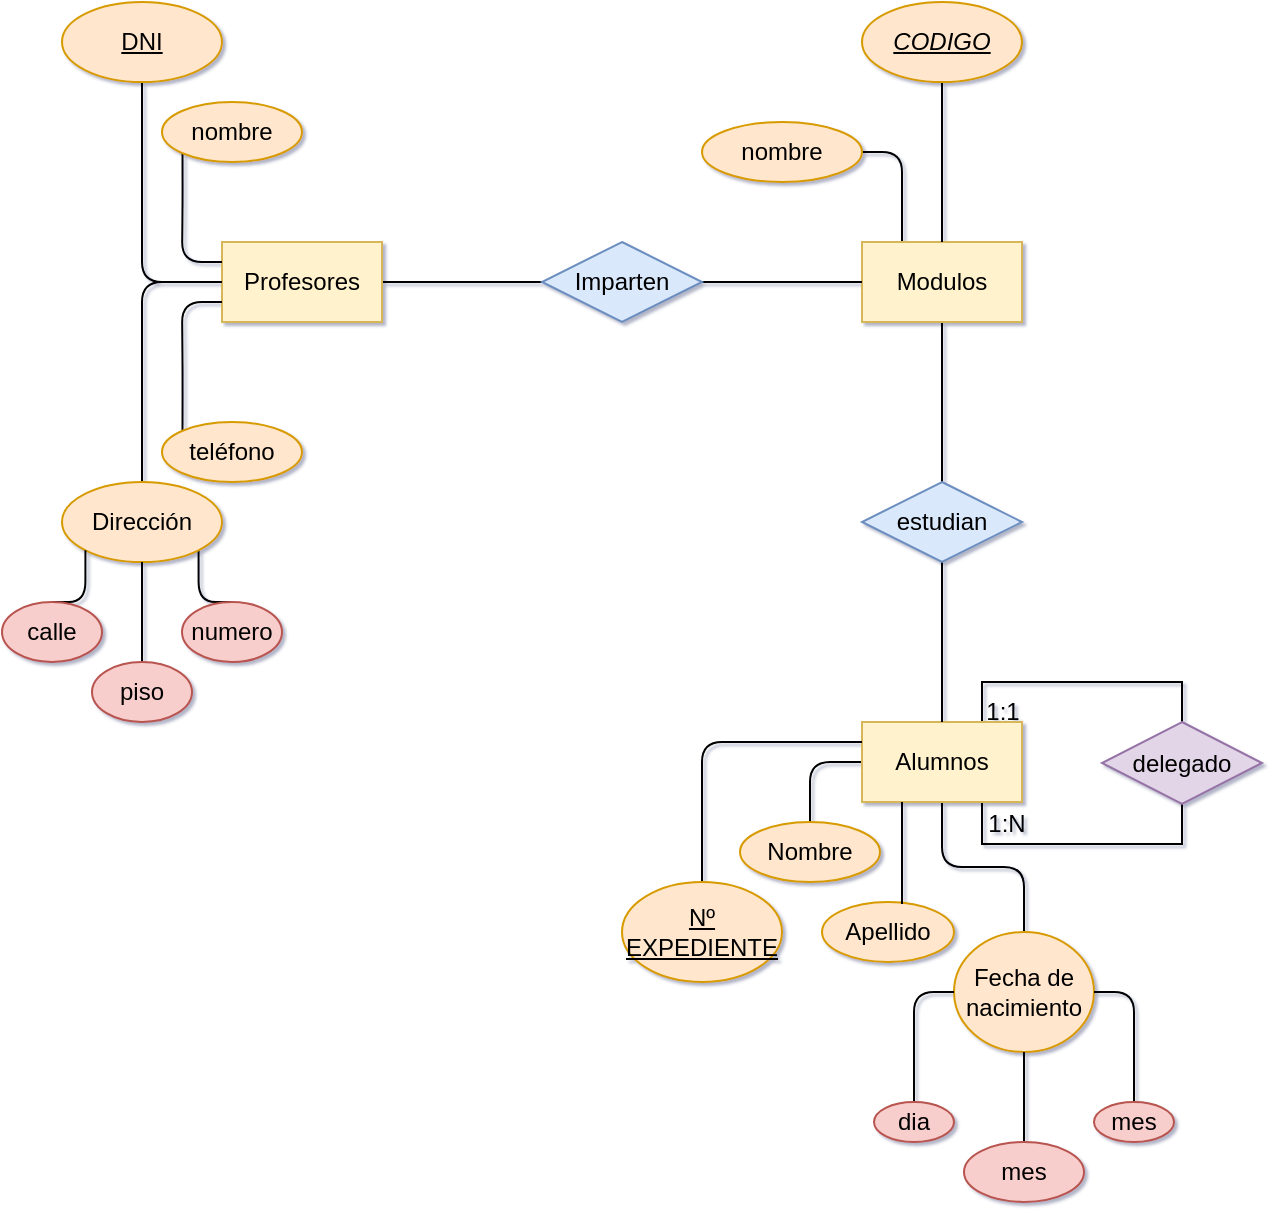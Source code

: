 <mxfile version="21.8.2" type="github">
  <diagram name="Página-1" id="9iKefRgzoaWXkJtxmQeY">
    <mxGraphModel dx="1434" dy="795" grid="1" gridSize="10" guides="1" tooltips="1" connect="1" arrows="1" fold="1" page="1" pageScale="1" pageWidth="827" pageHeight="1169" background="none" math="0" shadow="1">
      <root>
        <mxCell id="0" />
        <mxCell id="1" parent="0" />
        <mxCell id="MBplnj_kiB30Vxkk3hCD-37" style="edgeStyle=orthogonalEdgeStyle;rounded=1;orthogonalLoop=1;jettySize=auto;html=1;exitX=0;exitY=0.5;exitDx=0;exitDy=0;entryX=0.5;entryY=0;entryDx=0;entryDy=0;endArrow=none;endFill=0;" edge="1" parent="1" source="MBplnj_kiB30Vxkk3hCD-1" target="MBplnj_kiB30Vxkk3hCD-34">
          <mxGeometry relative="1" as="geometry" />
        </mxCell>
        <mxCell id="MBplnj_kiB30Vxkk3hCD-41" style="edgeStyle=orthogonalEdgeStyle;rounded=1;orthogonalLoop=1;jettySize=auto;html=1;exitX=0.5;exitY=1;exitDx=0;exitDy=0;entryX=0.5;entryY=0;entryDx=0;entryDy=0;endArrow=none;endFill=0;" edge="1" parent="1" source="MBplnj_kiB30Vxkk3hCD-1" target="MBplnj_kiB30Vxkk3hCD-40">
          <mxGeometry relative="1" as="geometry" />
        </mxCell>
        <mxCell id="MBplnj_kiB30Vxkk3hCD-49" style="edgeStyle=orthogonalEdgeStyle;rounded=0;orthogonalLoop=1;jettySize=auto;html=1;exitX=0.75;exitY=0;exitDx=0;exitDy=0;entryX=0.5;entryY=0;entryDx=0;entryDy=0;endArrow=none;endFill=0;" edge="1" parent="1" source="MBplnj_kiB30Vxkk3hCD-1" target="MBplnj_kiB30Vxkk3hCD-48">
          <mxGeometry relative="1" as="geometry" />
        </mxCell>
        <mxCell id="MBplnj_kiB30Vxkk3hCD-50" style="edgeStyle=orthogonalEdgeStyle;rounded=0;orthogonalLoop=1;jettySize=auto;html=1;exitX=0.75;exitY=1;exitDx=0;exitDy=0;entryX=0.5;entryY=1;entryDx=0;entryDy=0;endArrow=none;endFill=0;" edge="1" parent="1" source="MBplnj_kiB30Vxkk3hCD-1" target="MBplnj_kiB30Vxkk3hCD-48">
          <mxGeometry relative="1" as="geometry" />
        </mxCell>
        <mxCell id="MBplnj_kiB30Vxkk3hCD-1" value="Alumnos" style="rounded=0;whiteSpace=wrap;html=1;fillColor=#fff2cc;strokeColor=#d6b656;" vertex="1" parent="1">
          <mxGeometry x="440" y="480" width="80" height="40" as="geometry" />
        </mxCell>
        <mxCell id="MBplnj_kiB30Vxkk3hCD-5" style="edgeStyle=orthogonalEdgeStyle;rounded=0;orthogonalLoop=1;jettySize=auto;html=1;exitX=1;exitY=0.5;exitDx=0;exitDy=0;entryX=0;entryY=0.5;entryDx=0;entryDy=0;endArrow=none;endFill=0;" edge="1" parent="1" source="MBplnj_kiB30Vxkk3hCD-2" target="MBplnj_kiB30Vxkk3hCD-4">
          <mxGeometry relative="1" as="geometry" />
        </mxCell>
        <mxCell id="MBplnj_kiB30Vxkk3hCD-2" value="&lt;div&gt;Profesores&lt;/div&gt;" style="rounded=0;whiteSpace=wrap;html=1;fillColor=#fff2cc;strokeColor=#d6b656;" vertex="1" parent="1">
          <mxGeometry x="120" y="240" width="80" height="40" as="geometry" />
        </mxCell>
        <mxCell id="MBplnj_kiB30Vxkk3hCD-8" style="edgeStyle=orthogonalEdgeStyle;rounded=0;orthogonalLoop=1;jettySize=auto;html=1;exitX=0.5;exitY=1;exitDx=0;exitDy=0;entryX=0.5;entryY=0;entryDx=0;entryDy=0;endArrow=none;endFill=0;" edge="1" parent="1" source="MBplnj_kiB30Vxkk3hCD-3" target="MBplnj_kiB30Vxkk3hCD-7">
          <mxGeometry relative="1" as="geometry" />
        </mxCell>
        <mxCell id="MBplnj_kiB30Vxkk3hCD-31" style="edgeStyle=orthogonalEdgeStyle;orthogonalLoop=1;jettySize=auto;html=1;exitX=0.25;exitY=0;exitDx=0;exitDy=0;entryX=1;entryY=0.5;entryDx=0;entryDy=0;endArrow=none;endFill=0;rounded=1;" edge="1" parent="1" source="MBplnj_kiB30Vxkk3hCD-3" target="MBplnj_kiB30Vxkk3hCD-30">
          <mxGeometry relative="1" as="geometry" />
        </mxCell>
        <mxCell id="MBplnj_kiB30Vxkk3hCD-3" value="&lt;div&gt;Modulos&lt;/div&gt;" style="rounded=0;whiteSpace=wrap;html=1;fillColor=#fff2cc;strokeColor=#d6b656;" vertex="1" parent="1">
          <mxGeometry x="440" y="240" width="80" height="40" as="geometry" />
        </mxCell>
        <mxCell id="MBplnj_kiB30Vxkk3hCD-6" style="edgeStyle=orthogonalEdgeStyle;rounded=0;orthogonalLoop=1;jettySize=auto;html=1;exitX=1;exitY=0.5;exitDx=0;exitDy=0;endArrow=none;endFill=0;" edge="1" parent="1" source="MBplnj_kiB30Vxkk3hCD-4" target="MBplnj_kiB30Vxkk3hCD-3">
          <mxGeometry relative="1" as="geometry" />
        </mxCell>
        <mxCell id="MBplnj_kiB30Vxkk3hCD-4" value="Imparten" style="rhombus;whiteSpace=wrap;html=1;fillColor=#dae8fc;strokeColor=#6c8ebf;" vertex="1" parent="1">
          <mxGeometry x="280" y="240" width="80" height="40" as="geometry" />
        </mxCell>
        <mxCell id="MBplnj_kiB30Vxkk3hCD-9" style="edgeStyle=orthogonalEdgeStyle;rounded=0;orthogonalLoop=1;jettySize=auto;html=1;exitX=0.5;exitY=1;exitDx=0;exitDy=0;entryX=0.5;entryY=0;entryDx=0;entryDy=0;endArrow=none;endFill=0;" edge="1" parent="1" source="MBplnj_kiB30Vxkk3hCD-7" target="MBplnj_kiB30Vxkk3hCD-1">
          <mxGeometry relative="1" as="geometry" />
        </mxCell>
        <mxCell id="MBplnj_kiB30Vxkk3hCD-7" value="estudian" style="rhombus;whiteSpace=wrap;html=1;fillColor=#dae8fc;strokeColor=#6c8ebf;" vertex="1" parent="1">
          <mxGeometry x="440" y="360" width="80" height="40" as="geometry" />
        </mxCell>
        <mxCell id="MBplnj_kiB30Vxkk3hCD-11" style="edgeStyle=orthogonalEdgeStyle;rounded=1;orthogonalLoop=1;jettySize=auto;html=1;exitX=0.5;exitY=1;exitDx=0;exitDy=0;entryX=0;entryY=0.5;entryDx=0;entryDy=0;endArrow=none;endFill=0;" edge="1" parent="1" source="MBplnj_kiB30Vxkk3hCD-10" target="MBplnj_kiB30Vxkk3hCD-2">
          <mxGeometry relative="1" as="geometry" />
        </mxCell>
        <mxCell id="MBplnj_kiB30Vxkk3hCD-10" value="&lt;u&gt;DNI&lt;/u&gt;" style="ellipse;whiteSpace=wrap;html=1;fillColor=#ffe6cc;strokeColor=#d79b00;" vertex="1" parent="1">
          <mxGeometry x="40" y="120" width="80" height="40" as="geometry" />
        </mxCell>
        <mxCell id="MBplnj_kiB30Vxkk3hCD-13" style="edgeStyle=orthogonalEdgeStyle;rounded=1;orthogonalLoop=1;jettySize=auto;html=1;exitX=0;exitY=1;exitDx=0;exitDy=0;entryX=0;entryY=0.25;entryDx=0;entryDy=0;endArrow=none;endFill=0;" edge="1" parent="1" source="MBplnj_kiB30Vxkk3hCD-12" target="MBplnj_kiB30Vxkk3hCD-2">
          <mxGeometry relative="1" as="geometry" />
        </mxCell>
        <mxCell id="MBplnj_kiB30Vxkk3hCD-12" value="nombre" style="ellipse;whiteSpace=wrap;html=1;fillColor=#ffe6cc;strokeColor=#d79b00;" vertex="1" parent="1">
          <mxGeometry x="90" y="170" width="70" height="30" as="geometry" />
        </mxCell>
        <mxCell id="MBplnj_kiB30Vxkk3hCD-18" style="edgeStyle=orthogonalEdgeStyle;rounded=1;orthogonalLoop=1;jettySize=auto;html=1;exitX=0.5;exitY=0;exitDx=0;exitDy=0;entryX=0;entryY=0.5;entryDx=0;entryDy=0;endArrow=none;endFill=0;" edge="1" parent="1" source="MBplnj_kiB30Vxkk3hCD-15" target="MBplnj_kiB30Vxkk3hCD-2">
          <mxGeometry relative="1" as="geometry" />
        </mxCell>
        <mxCell id="MBplnj_kiB30Vxkk3hCD-25" style="edgeStyle=orthogonalEdgeStyle;rounded=1;orthogonalLoop=1;jettySize=auto;html=1;exitX=1;exitY=1;exitDx=0;exitDy=0;endArrow=none;endFill=0;" edge="1" parent="1" source="MBplnj_kiB30Vxkk3hCD-15" target="MBplnj_kiB30Vxkk3hCD-22">
          <mxGeometry relative="1" as="geometry" />
        </mxCell>
        <mxCell id="MBplnj_kiB30Vxkk3hCD-15" value="Dirección" style="ellipse;whiteSpace=wrap;html=1;fillColor=#ffe6cc;strokeColor=#d79b00;" vertex="1" parent="1">
          <mxGeometry x="40" y="360" width="80" height="40" as="geometry" />
        </mxCell>
        <mxCell id="MBplnj_kiB30Vxkk3hCD-20" style="edgeStyle=orthogonalEdgeStyle;rounded=1;orthogonalLoop=1;jettySize=auto;html=1;exitX=0;exitY=0;exitDx=0;exitDy=0;entryX=0;entryY=0.75;entryDx=0;entryDy=0;endArrow=none;endFill=0;" edge="1" parent="1" source="MBplnj_kiB30Vxkk3hCD-19" target="MBplnj_kiB30Vxkk3hCD-2">
          <mxGeometry relative="1" as="geometry" />
        </mxCell>
        <mxCell id="MBplnj_kiB30Vxkk3hCD-19" value="teléfono" style="ellipse;whiteSpace=wrap;html=1;fillColor=#ffe6cc;strokeColor=#d79b00;" vertex="1" parent="1">
          <mxGeometry x="90" y="330" width="70" height="30" as="geometry" />
        </mxCell>
        <mxCell id="MBplnj_kiB30Vxkk3hCD-24" style="edgeStyle=orthogonalEdgeStyle;rounded=1;orthogonalLoop=1;jettySize=auto;html=1;exitX=0.5;exitY=0;exitDx=0;exitDy=0;entryX=0;entryY=1;entryDx=0;entryDy=0;endArrow=none;endFill=0;" edge="1" parent="1" source="MBplnj_kiB30Vxkk3hCD-21" target="MBplnj_kiB30Vxkk3hCD-15">
          <mxGeometry relative="1" as="geometry" />
        </mxCell>
        <mxCell id="MBplnj_kiB30Vxkk3hCD-21" value="calle" style="ellipse;whiteSpace=wrap;html=1;fillColor=#f8cecc;strokeColor=#b85450;" vertex="1" parent="1">
          <mxGeometry x="10" y="420" width="50" height="30" as="geometry" />
        </mxCell>
        <mxCell id="MBplnj_kiB30Vxkk3hCD-22" value="&lt;div&gt;numero&lt;/div&gt;" style="ellipse;whiteSpace=wrap;html=1;fillColor=#f8cecc;strokeColor=#b85450;" vertex="1" parent="1">
          <mxGeometry x="100" y="420" width="50" height="30" as="geometry" />
        </mxCell>
        <mxCell id="MBplnj_kiB30Vxkk3hCD-27" style="edgeStyle=orthogonalEdgeStyle;rounded=0;orthogonalLoop=1;jettySize=auto;html=1;exitX=0.5;exitY=0;exitDx=0;exitDy=0;entryX=0.5;entryY=1;entryDx=0;entryDy=0;endArrow=none;endFill=0;" edge="1" parent="1" source="MBplnj_kiB30Vxkk3hCD-26" target="MBplnj_kiB30Vxkk3hCD-15">
          <mxGeometry relative="1" as="geometry" />
        </mxCell>
        <mxCell id="MBplnj_kiB30Vxkk3hCD-26" value="piso" style="ellipse;whiteSpace=wrap;html=1;fillColor=#f8cecc;strokeColor=#b85450;" vertex="1" parent="1">
          <mxGeometry x="55" y="450" width="50" height="30" as="geometry" />
        </mxCell>
        <mxCell id="MBplnj_kiB30Vxkk3hCD-29" style="edgeStyle=orthogonalEdgeStyle;rounded=0;orthogonalLoop=1;jettySize=auto;html=1;exitX=0.5;exitY=1;exitDx=0;exitDy=0;endArrow=none;endFill=0;" edge="1" parent="1" source="MBplnj_kiB30Vxkk3hCD-28" target="MBplnj_kiB30Vxkk3hCD-3">
          <mxGeometry relative="1" as="geometry" />
        </mxCell>
        <mxCell id="MBplnj_kiB30Vxkk3hCD-28" value="&lt;i&gt;&lt;u&gt;CODIGO&lt;/u&gt;&lt;/i&gt;" style="ellipse;whiteSpace=wrap;html=1;fillColor=#ffe6cc;strokeColor=#d79b00;" vertex="1" parent="1">
          <mxGeometry x="440" y="120" width="80" height="40" as="geometry" />
        </mxCell>
        <mxCell id="MBplnj_kiB30Vxkk3hCD-30" value="nombre" style="ellipse;whiteSpace=wrap;html=1;fillColor=#ffe6cc;strokeColor=#d79b00;" vertex="1" parent="1">
          <mxGeometry x="360" y="180" width="80" height="30" as="geometry" />
        </mxCell>
        <mxCell id="MBplnj_kiB30Vxkk3hCD-33" style="edgeStyle=orthogonalEdgeStyle;rounded=1;orthogonalLoop=1;jettySize=auto;html=1;exitX=0.5;exitY=0;exitDx=0;exitDy=0;entryX=0;entryY=0.25;entryDx=0;entryDy=0;endArrow=none;endFill=0;" edge="1" parent="1" source="MBplnj_kiB30Vxkk3hCD-32" target="MBplnj_kiB30Vxkk3hCD-1">
          <mxGeometry relative="1" as="geometry" />
        </mxCell>
        <mxCell id="MBplnj_kiB30Vxkk3hCD-32" value="&lt;u&gt;Nº EXPEDIENTE&lt;/u&gt;" style="ellipse;whiteSpace=wrap;html=1;fillColor=#ffe6cc;strokeColor=#d79b00;" vertex="1" parent="1">
          <mxGeometry x="320" y="560" width="80" height="50" as="geometry" />
        </mxCell>
        <mxCell id="MBplnj_kiB30Vxkk3hCD-34" value="Nombre" style="ellipse;whiteSpace=wrap;html=1;fillColor=#ffe6cc;strokeColor=#d79b00;" vertex="1" parent="1">
          <mxGeometry x="379" y="530" width="70" height="30" as="geometry" />
        </mxCell>
        <mxCell id="MBplnj_kiB30Vxkk3hCD-38" value="Apellido" style="ellipse;whiteSpace=wrap;html=1;fillColor=#ffe6cc;strokeColor=#d79b00;" vertex="1" parent="1">
          <mxGeometry x="420" y="570" width="66" height="30" as="geometry" />
        </mxCell>
        <mxCell id="MBplnj_kiB30Vxkk3hCD-39" style="edgeStyle=orthogonalEdgeStyle;rounded=1;orthogonalLoop=1;jettySize=auto;html=1;exitX=0.25;exitY=1;exitDx=0;exitDy=0;entryX=0.606;entryY=0.033;entryDx=0;entryDy=0;entryPerimeter=0;endArrow=none;endFill=0;" edge="1" parent="1" source="MBplnj_kiB30Vxkk3hCD-1" target="MBplnj_kiB30Vxkk3hCD-38">
          <mxGeometry relative="1" as="geometry" />
        </mxCell>
        <mxCell id="MBplnj_kiB30Vxkk3hCD-40" value="&lt;div&gt;Fecha de nacimiento&lt;/div&gt;" style="ellipse;whiteSpace=wrap;html=1;fillColor=#ffe6cc;strokeColor=#d79b00;" vertex="1" parent="1">
          <mxGeometry x="486" y="585" width="70" height="60" as="geometry" />
        </mxCell>
        <mxCell id="MBplnj_kiB30Vxkk3hCD-45" style="edgeStyle=orthogonalEdgeStyle;rounded=1;orthogonalLoop=1;jettySize=auto;html=1;exitX=0.5;exitY=0;exitDx=0;exitDy=0;entryX=0;entryY=0.5;entryDx=0;entryDy=0;endArrow=none;endFill=0;" edge="1" parent="1" source="MBplnj_kiB30Vxkk3hCD-42" target="MBplnj_kiB30Vxkk3hCD-40">
          <mxGeometry relative="1" as="geometry" />
        </mxCell>
        <mxCell id="MBplnj_kiB30Vxkk3hCD-42" value="dia" style="ellipse;whiteSpace=wrap;html=1;fillColor=#f8cecc;strokeColor=#b85450;" vertex="1" parent="1">
          <mxGeometry x="446" y="670" width="40" height="20" as="geometry" />
        </mxCell>
        <mxCell id="MBplnj_kiB30Vxkk3hCD-47" style="edgeStyle=orthogonalEdgeStyle;rounded=0;orthogonalLoop=1;jettySize=auto;html=1;exitX=0.5;exitY=0;exitDx=0;exitDy=0;entryX=0.5;entryY=1;entryDx=0;entryDy=0;endArrow=none;endFill=0;" edge="1" parent="1" source="MBplnj_kiB30Vxkk3hCD-43" target="MBplnj_kiB30Vxkk3hCD-40">
          <mxGeometry relative="1" as="geometry" />
        </mxCell>
        <mxCell id="MBplnj_kiB30Vxkk3hCD-43" value="mes" style="ellipse;whiteSpace=wrap;html=1;fillColor=#f8cecc;strokeColor=#b85450;" vertex="1" parent="1">
          <mxGeometry x="491" y="690" width="60" height="30" as="geometry" />
        </mxCell>
        <mxCell id="MBplnj_kiB30Vxkk3hCD-46" style="edgeStyle=orthogonalEdgeStyle;rounded=1;orthogonalLoop=1;jettySize=auto;html=1;exitX=0.5;exitY=0;exitDx=0;exitDy=0;entryX=1;entryY=0.5;entryDx=0;entryDy=0;endArrow=none;endFill=0;" edge="1" parent="1" source="MBplnj_kiB30Vxkk3hCD-44" target="MBplnj_kiB30Vxkk3hCD-40">
          <mxGeometry relative="1" as="geometry" />
        </mxCell>
        <mxCell id="MBplnj_kiB30Vxkk3hCD-44" value="mes" style="ellipse;whiteSpace=wrap;html=1;fillColor=#f8cecc;strokeColor=#b85450;" vertex="1" parent="1">
          <mxGeometry x="556" y="670" width="40" height="20" as="geometry" />
        </mxCell>
        <mxCell id="MBplnj_kiB30Vxkk3hCD-48" value="delegado" style="rhombus;whiteSpace=wrap;html=1;fillColor=#e1d5e7;strokeColor=#9673a6;" vertex="1" parent="1">
          <mxGeometry x="560" y="480" width="80" height="41" as="geometry" />
        </mxCell>
        <mxCell id="MBplnj_kiB30Vxkk3hCD-51" value="1:1" style="text;html=1;align=center;verticalAlign=middle;resizable=0;points=[];autosize=1;strokeColor=none;fillColor=none;" vertex="1" parent="1">
          <mxGeometry x="490" y="460" width="40" height="30" as="geometry" />
        </mxCell>
        <mxCell id="MBplnj_kiB30Vxkk3hCD-52" value="1:N" style="text;html=1;align=center;verticalAlign=middle;resizable=0;points=[];autosize=1;strokeColor=none;fillColor=none;" vertex="1" parent="1">
          <mxGeometry x="492" y="516" width="40" height="30" as="geometry" />
        </mxCell>
      </root>
    </mxGraphModel>
  </diagram>
</mxfile>
